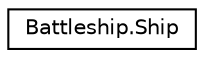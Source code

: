 digraph "Graphical Class Hierarchy"
{
 // INTERACTIVE_SVG=YES
 // LATEX_PDF_SIZE
  edge [fontname="Helvetica",fontsize="10",labelfontname="Helvetica",labelfontsize="10"];
  node [fontname="Helvetica",fontsize="10",shape=record];
  rankdir="LR";
  Node0 [label="Battleship.Ship",height=0.2,width=0.4,color="black", fillcolor="white", style="filled",URL="$classBattleship_1_1Ship.html",tooltip="Ship representa a los barcos en los tableros"];
}
